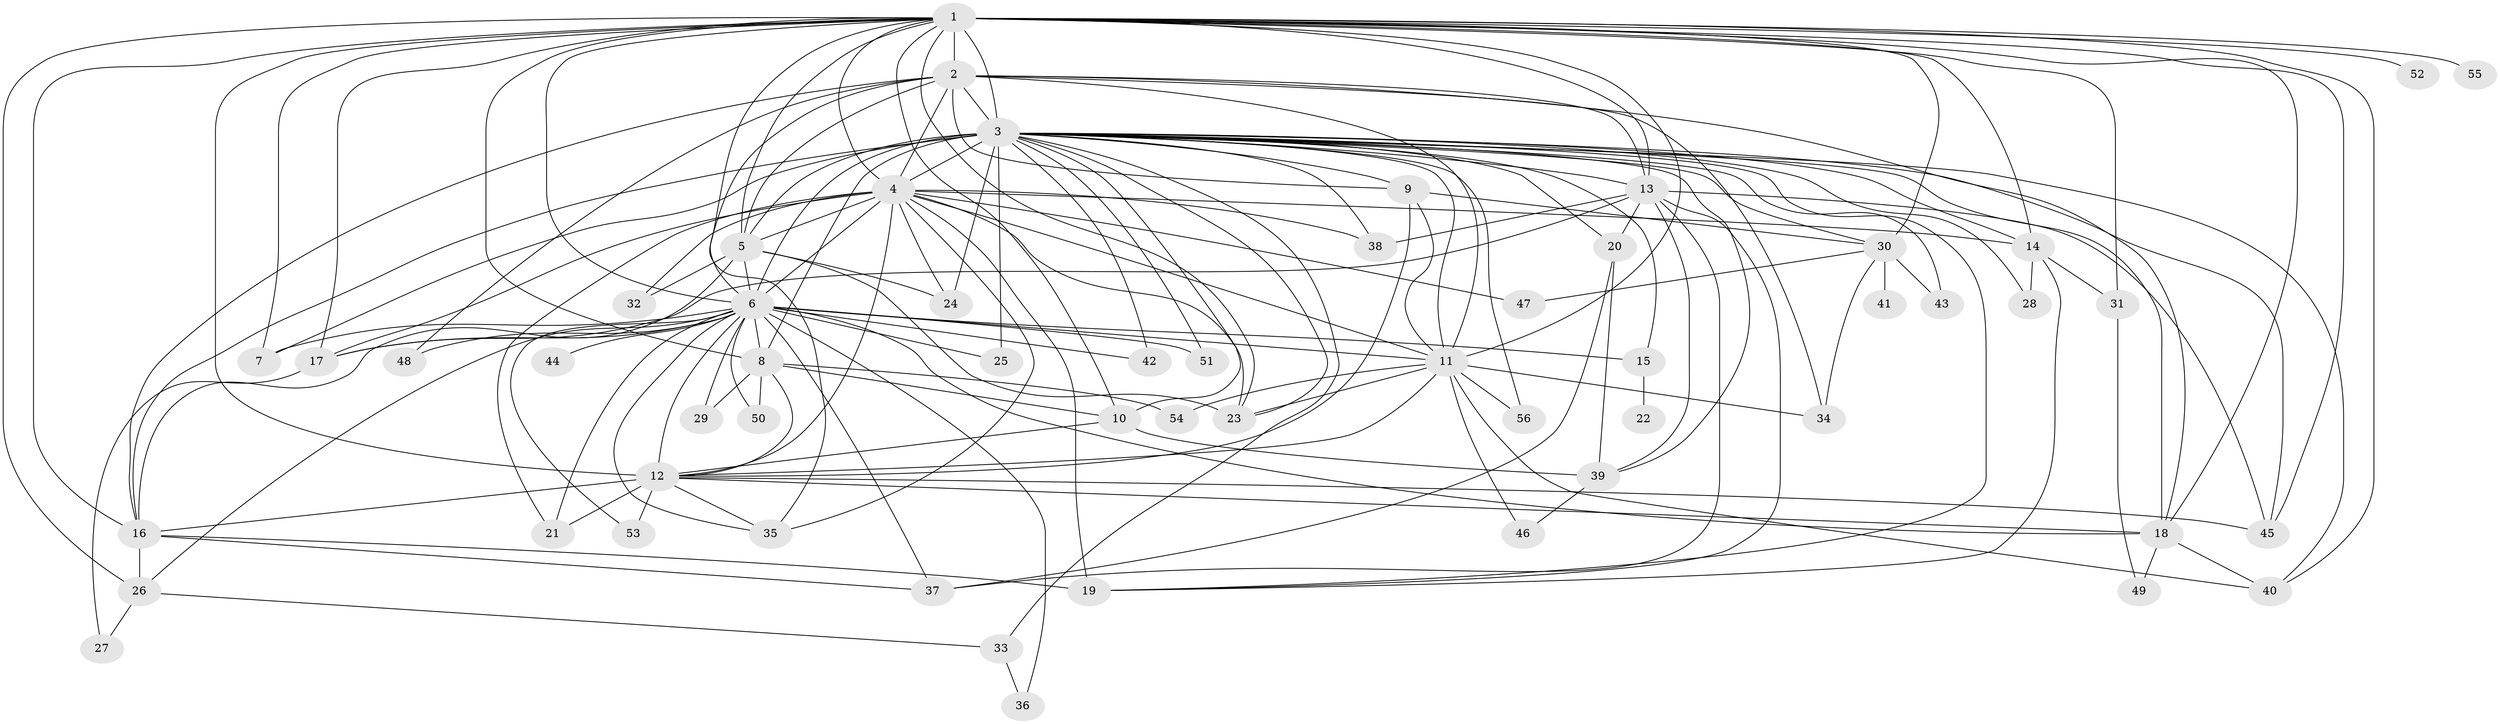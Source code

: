 // original degree distribution, {15: 0.007142857142857143, 33: 0.007142857142857143, 20: 0.014285714285714285, 30: 0.007142857142857143, 19: 0.014285714285714285, 37: 0.007142857142857143, 34: 0.007142857142857143, 10: 0.007142857142857143, 2: 0.55, 3: 0.2, 7: 0.02142857142857143, 5: 0.05714285714285714, 4: 0.05714285714285714, 6: 0.03571428571428571, 12: 0.007142857142857143}
// Generated by graph-tools (version 1.1) at 2025/49/03/04/25 22:49:47]
// undirected, 56 vertices, 154 edges
graph export_dot {
  node [color=gray90,style=filled];
  1;
  2;
  3;
  4;
  5;
  6;
  7;
  8;
  9;
  10;
  11;
  12;
  13;
  14;
  15;
  16;
  17;
  18;
  19;
  20;
  21;
  22;
  23;
  24;
  25;
  26;
  27;
  28;
  29;
  30;
  31;
  32;
  33;
  34;
  35;
  36;
  37;
  38;
  39;
  40;
  41;
  42;
  43;
  44;
  45;
  46;
  47;
  48;
  49;
  50;
  51;
  52;
  53;
  54;
  55;
  56;
  1 -- 2 [weight=2.0];
  1 -- 3 [weight=17.0];
  1 -- 4 [weight=5.0];
  1 -- 5 [weight=3.0];
  1 -- 6 [weight=4.0];
  1 -- 7 [weight=1.0];
  1 -- 8 [weight=3.0];
  1 -- 10 [weight=1.0];
  1 -- 11 [weight=1.0];
  1 -- 12 [weight=13.0];
  1 -- 13 [weight=4.0];
  1 -- 14 [weight=1.0];
  1 -- 16 [weight=1.0];
  1 -- 17 [weight=1.0];
  1 -- 18 [weight=1.0];
  1 -- 23 [weight=1.0];
  1 -- 26 [weight=1.0];
  1 -- 30 [weight=1.0];
  1 -- 31 [weight=4.0];
  1 -- 35 [weight=1.0];
  1 -- 40 [weight=1.0];
  1 -- 45 [weight=1.0];
  1 -- 52 [weight=1.0];
  1 -- 55 [weight=2.0];
  2 -- 3 [weight=2.0];
  2 -- 4 [weight=2.0];
  2 -- 5 [weight=2.0];
  2 -- 6 [weight=3.0];
  2 -- 9 [weight=1.0];
  2 -- 11 [weight=1.0];
  2 -- 13 [weight=2.0];
  2 -- 16 [weight=1.0];
  2 -- 18 [weight=1.0];
  2 -- 34 [weight=2.0];
  2 -- 48 [weight=1.0];
  3 -- 4 [weight=4.0];
  3 -- 5 [weight=2.0];
  3 -- 6 [weight=4.0];
  3 -- 7 [weight=1.0];
  3 -- 8 [weight=1.0];
  3 -- 9 [weight=2.0];
  3 -- 10 [weight=1.0];
  3 -- 11 [weight=1.0];
  3 -- 13 [weight=2.0];
  3 -- 14 [weight=1.0];
  3 -- 15 [weight=1.0];
  3 -- 16 [weight=2.0];
  3 -- 18 [weight=1.0];
  3 -- 19 [weight=1.0];
  3 -- 20 [weight=1.0];
  3 -- 23 [weight=1.0];
  3 -- 24 [weight=1.0];
  3 -- 25 [weight=1.0];
  3 -- 28 [weight=1.0];
  3 -- 30 [weight=1.0];
  3 -- 33 [weight=1.0];
  3 -- 38 [weight=1.0];
  3 -- 39 [weight=1.0];
  3 -- 40 [weight=1.0];
  3 -- 42 [weight=1.0];
  3 -- 43 [weight=1.0];
  3 -- 45 [weight=1.0];
  3 -- 51 [weight=1.0];
  3 -- 56 [weight=1.0];
  4 -- 5 [weight=2.0];
  4 -- 6 [weight=4.0];
  4 -- 11 [weight=1.0];
  4 -- 12 [weight=1.0];
  4 -- 14 [weight=2.0];
  4 -- 17 [weight=1.0];
  4 -- 19 [weight=4.0];
  4 -- 21 [weight=1.0];
  4 -- 23 [weight=1.0];
  4 -- 24 [weight=2.0];
  4 -- 32 [weight=2.0];
  4 -- 35 [weight=1.0];
  4 -- 38 [weight=1.0];
  4 -- 47 [weight=1.0];
  5 -- 6 [weight=3.0];
  5 -- 16 [weight=1.0];
  5 -- 23 [weight=5.0];
  5 -- 24 [weight=1.0];
  5 -- 32 [weight=1.0];
  6 -- 7 [weight=1.0];
  6 -- 8 [weight=1.0];
  6 -- 11 [weight=2.0];
  6 -- 12 [weight=3.0];
  6 -- 15 [weight=1.0];
  6 -- 17 [weight=1.0];
  6 -- 18 [weight=1.0];
  6 -- 21 [weight=1.0];
  6 -- 25 [weight=1.0];
  6 -- 26 [weight=1.0];
  6 -- 29 [weight=1.0];
  6 -- 35 [weight=1.0];
  6 -- 36 [weight=1.0];
  6 -- 37 [weight=1.0];
  6 -- 42 [weight=1.0];
  6 -- 44 [weight=1.0];
  6 -- 48 [weight=2.0];
  6 -- 50 [weight=1.0];
  6 -- 51 [weight=1.0];
  6 -- 53 [weight=1.0];
  8 -- 10 [weight=1.0];
  8 -- 12 [weight=1.0];
  8 -- 29 [weight=1.0];
  8 -- 50 [weight=1.0];
  8 -- 54 [weight=1.0];
  9 -- 11 [weight=1.0];
  9 -- 12 [weight=1.0];
  9 -- 30 [weight=1.0];
  10 -- 12 [weight=1.0];
  10 -- 39 [weight=1.0];
  11 -- 12 [weight=2.0];
  11 -- 23 [weight=1.0];
  11 -- 34 [weight=1.0];
  11 -- 40 [weight=1.0];
  11 -- 46 [weight=1.0];
  11 -- 54 [weight=1.0];
  11 -- 56 [weight=1.0];
  12 -- 16 [weight=1.0];
  12 -- 18 [weight=2.0];
  12 -- 21 [weight=1.0];
  12 -- 35 [weight=1.0];
  12 -- 45 [weight=1.0];
  12 -- 53 [weight=1.0];
  13 -- 17 [weight=1.0];
  13 -- 19 [weight=1.0];
  13 -- 20 [weight=1.0];
  13 -- 37 [weight=1.0];
  13 -- 38 [weight=1.0];
  13 -- 39 [weight=1.0];
  13 -- 45 [weight=1.0];
  14 -- 19 [weight=1.0];
  14 -- 28 [weight=1.0];
  14 -- 31 [weight=1.0];
  15 -- 22 [weight=1.0];
  16 -- 19 [weight=1.0];
  16 -- 26 [weight=1.0];
  16 -- 37 [weight=1.0];
  17 -- 27 [weight=1.0];
  18 -- 40 [weight=1.0];
  18 -- 49 [weight=1.0];
  20 -- 37 [weight=1.0];
  20 -- 39 [weight=1.0];
  26 -- 27 [weight=1.0];
  26 -- 33 [weight=1.0];
  30 -- 34 [weight=1.0];
  30 -- 41 [weight=1.0];
  30 -- 43 [weight=1.0];
  30 -- 47 [weight=1.0];
  31 -- 49 [weight=1.0];
  33 -- 36 [weight=1.0];
  39 -- 46 [weight=1.0];
}
